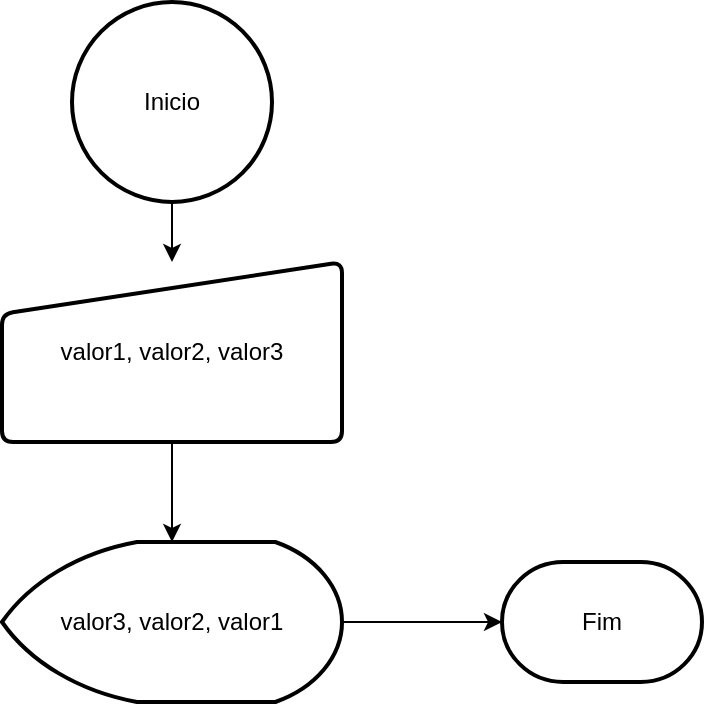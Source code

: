 <mxfile version="14.6.6" type="device"><diagram id="agOYrRJr5CTm-D5-Eflz" name="Page-1"><mxGraphModel dx="1808" dy="546" grid="1" gridSize="10" guides="1" tooltips="1" connect="1" arrows="1" fold="1" page="1" pageScale="1" pageWidth="827" pageHeight="1169" math="0" shadow="0"><root><mxCell id="0"/><mxCell id="1" parent="0"/><mxCell id="wlmFFkGre98t-vIRuFjz-5" value="" style="edgeStyle=orthogonalEdgeStyle;rounded=0;orthogonalLoop=1;jettySize=auto;html=1;" edge="1" parent="1" source="wlmFFkGre98t-vIRuFjz-3" target="wlmFFkGre98t-vIRuFjz-4"><mxGeometry relative="1" as="geometry"/></mxCell><mxCell id="wlmFFkGre98t-vIRuFjz-3" value="Inicio" style="strokeWidth=2;html=1;shape=mxgraph.flowchart.start_2;whiteSpace=wrap;" vertex="1" parent="1"><mxGeometry x="15" y="110" width="100" height="100" as="geometry"/></mxCell><mxCell id="wlmFFkGre98t-vIRuFjz-7" value="" style="edgeStyle=orthogonalEdgeStyle;rounded=0;orthogonalLoop=1;jettySize=auto;html=1;" edge="1" parent="1" source="wlmFFkGre98t-vIRuFjz-4" target="wlmFFkGre98t-vIRuFjz-6"><mxGeometry relative="1" as="geometry"/></mxCell><mxCell id="wlmFFkGre98t-vIRuFjz-4" value="valor1, valor2, valor3" style="html=1;strokeWidth=2;shape=manualInput;whiteSpace=wrap;rounded=1;size=26;arcSize=11;" vertex="1" parent="1"><mxGeometry x="-20" y="240" width="170" height="90" as="geometry"/></mxCell><mxCell id="wlmFFkGre98t-vIRuFjz-9" value="" style="edgeStyle=orthogonalEdgeStyle;rounded=0;orthogonalLoop=1;jettySize=auto;html=1;" edge="1" parent="1" source="wlmFFkGre98t-vIRuFjz-6" target="wlmFFkGre98t-vIRuFjz-8"><mxGeometry relative="1" as="geometry"/></mxCell><mxCell id="wlmFFkGre98t-vIRuFjz-6" value="valor3, valor2, valor1" style="strokeWidth=2;html=1;shape=mxgraph.flowchart.display;whiteSpace=wrap;" vertex="1" parent="1"><mxGeometry x="-20" y="380" width="170" height="80" as="geometry"/></mxCell><mxCell id="wlmFFkGre98t-vIRuFjz-8" value="Fim" style="strokeWidth=2;html=1;shape=mxgraph.flowchart.terminator;whiteSpace=wrap;" vertex="1" parent="1"><mxGeometry x="230" y="390" width="100" height="60" as="geometry"/></mxCell></root></mxGraphModel></diagram></mxfile>